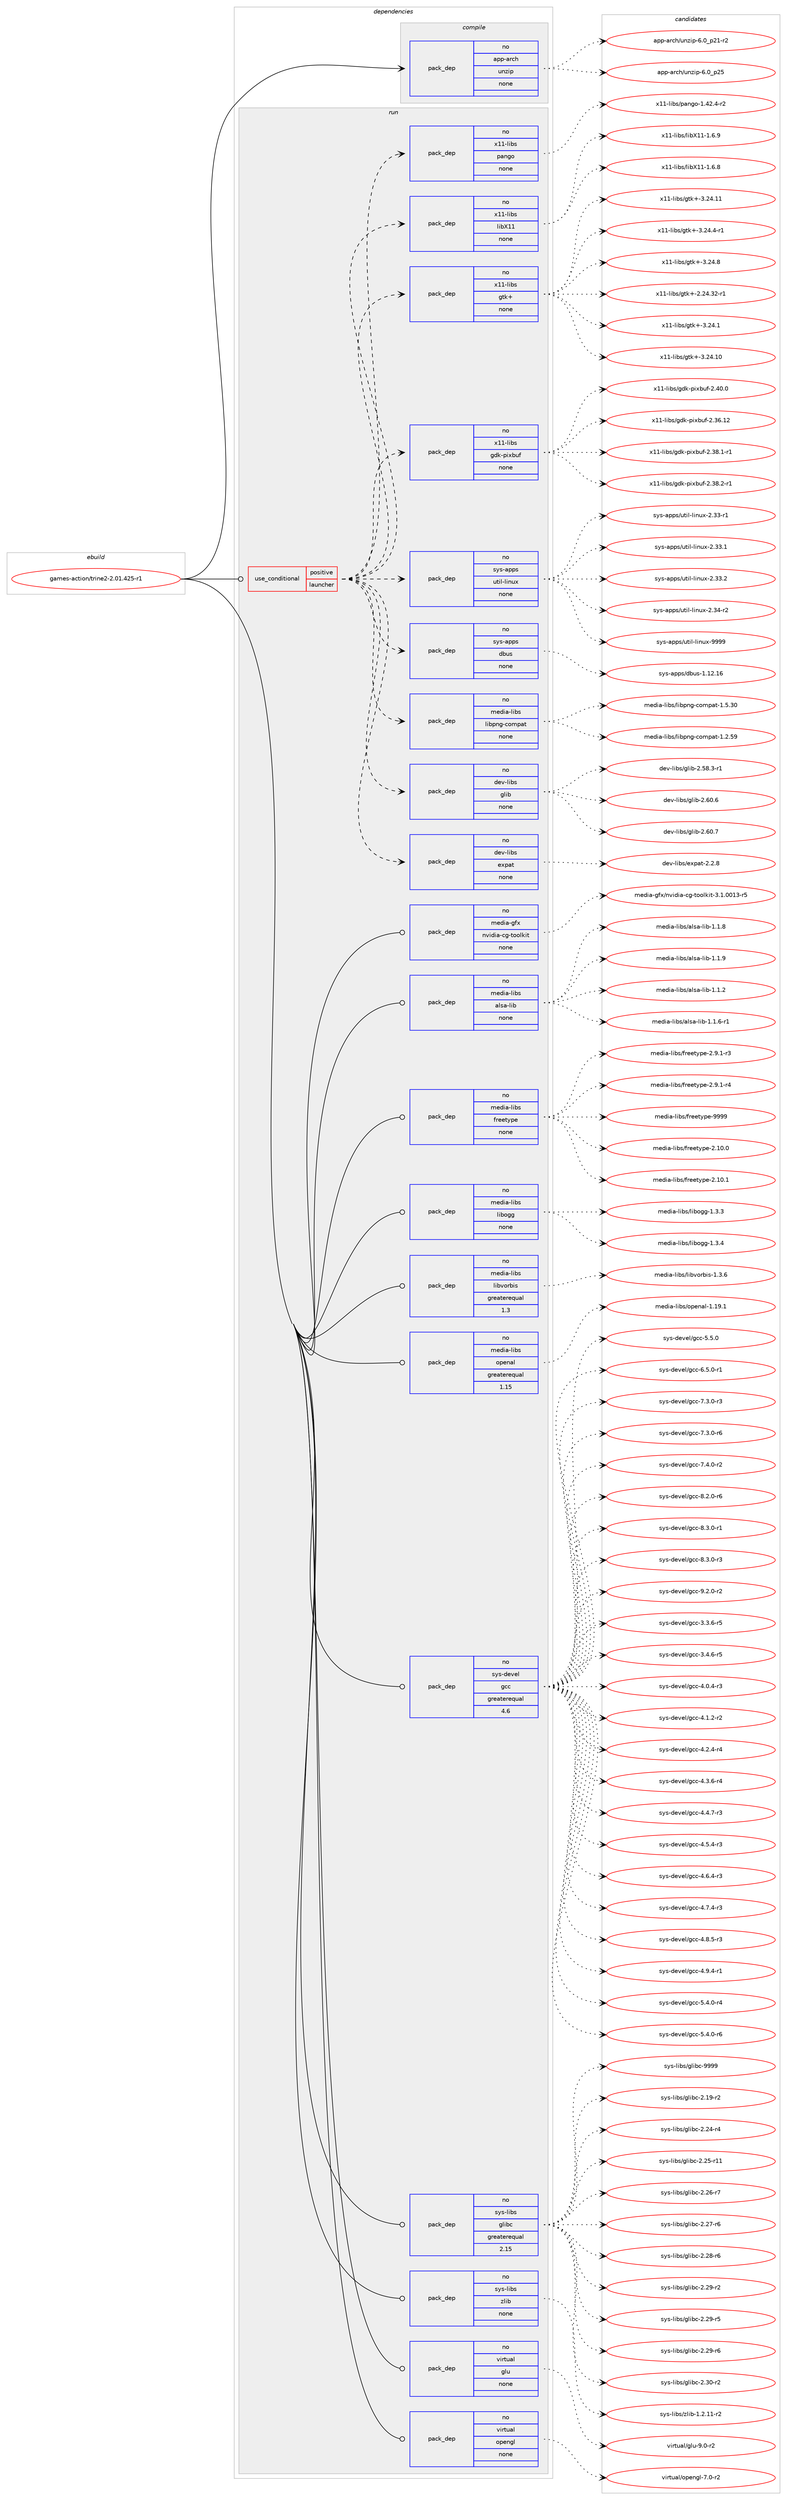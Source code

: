 digraph prolog {

# *************
# Graph options
# *************

newrank=true;
concentrate=true;
compound=true;
graph [rankdir=LR,fontname=Helvetica,fontsize=10,ranksep=1.5];#, ranksep=2.5, nodesep=0.2];
edge  [arrowhead=vee];
node  [fontname=Helvetica,fontsize=10];

# **********
# The ebuild
# **********

subgraph cluster_leftcol {
color=gray;
rank=same;
label=<<i>ebuild</i>>;
id [label="games-action/trine2-2.01.425-r1", color=red, width=4, href="../games-action/trine2-2.01.425-r1.svg"];
}

# ****************
# The dependencies
# ****************

subgraph cluster_midcol {
color=gray;
label=<<i>dependencies</i>>;
subgraph cluster_compile {
fillcolor="#eeeeee";
style=filled;
label=<<i>compile</i>>;
subgraph pack539895 {
dependency736324 [label=<<TABLE BORDER="0" CELLBORDER="1" CELLSPACING="0" CELLPADDING="4" WIDTH="220"><TR><TD ROWSPAN="6" CELLPADDING="30">pack_dep</TD></TR><TR><TD WIDTH="110">no</TD></TR><TR><TD>app-arch</TD></TR><TR><TD>unzip</TD></TR><TR><TD>none</TD></TR><TR><TD></TD></TR></TABLE>>, shape=none, color=blue];
}
id:e -> dependency736324:w [weight=20,style="solid",arrowhead="vee"];
}
subgraph cluster_compileandrun {
fillcolor="#eeeeee";
style=filled;
label=<<i>compile and run</i>>;
}
subgraph cluster_run {
fillcolor="#eeeeee";
style=filled;
label=<<i>run</i>>;
subgraph cond184170 {
dependency736325 [label=<<TABLE BORDER="0" CELLBORDER="1" CELLSPACING="0" CELLPADDING="4"><TR><TD ROWSPAN="3" CELLPADDING="10">use_conditional</TD></TR><TR><TD>positive</TD></TR><TR><TD>launcher</TD></TR></TABLE>>, shape=none, color=red];
subgraph pack539896 {
dependency736326 [label=<<TABLE BORDER="0" CELLBORDER="1" CELLSPACING="0" CELLPADDING="4" WIDTH="220"><TR><TD ROWSPAN="6" CELLPADDING="30">pack_dep</TD></TR><TR><TD WIDTH="110">no</TD></TR><TR><TD>dev-libs</TD></TR><TR><TD>expat</TD></TR><TR><TD>none</TD></TR><TR><TD></TD></TR></TABLE>>, shape=none, color=blue];
}
dependency736325:e -> dependency736326:w [weight=20,style="dashed",arrowhead="vee"];
subgraph pack539897 {
dependency736327 [label=<<TABLE BORDER="0" CELLBORDER="1" CELLSPACING="0" CELLPADDING="4" WIDTH="220"><TR><TD ROWSPAN="6" CELLPADDING="30">pack_dep</TD></TR><TR><TD WIDTH="110">no</TD></TR><TR><TD>dev-libs</TD></TR><TR><TD>glib</TD></TR><TR><TD>none</TD></TR><TR><TD></TD></TR></TABLE>>, shape=none, color=blue];
}
dependency736325:e -> dependency736327:w [weight=20,style="dashed",arrowhead="vee"];
subgraph pack539898 {
dependency736328 [label=<<TABLE BORDER="0" CELLBORDER="1" CELLSPACING="0" CELLPADDING="4" WIDTH="220"><TR><TD ROWSPAN="6" CELLPADDING="30">pack_dep</TD></TR><TR><TD WIDTH="110">no</TD></TR><TR><TD>media-libs</TD></TR><TR><TD>libpng-compat</TD></TR><TR><TD>none</TD></TR><TR><TD></TD></TR></TABLE>>, shape=none, color=blue];
}
dependency736325:e -> dependency736328:w [weight=20,style="dashed",arrowhead="vee"];
subgraph pack539899 {
dependency736329 [label=<<TABLE BORDER="0" CELLBORDER="1" CELLSPACING="0" CELLPADDING="4" WIDTH="220"><TR><TD ROWSPAN="6" CELLPADDING="30">pack_dep</TD></TR><TR><TD WIDTH="110">no</TD></TR><TR><TD>sys-apps</TD></TR><TR><TD>dbus</TD></TR><TR><TD>none</TD></TR><TR><TD></TD></TR></TABLE>>, shape=none, color=blue];
}
dependency736325:e -> dependency736329:w [weight=20,style="dashed",arrowhead="vee"];
subgraph pack539900 {
dependency736330 [label=<<TABLE BORDER="0" CELLBORDER="1" CELLSPACING="0" CELLPADDING="4" WIDTH="220"><TR><TD ROWSPAN="6" CELLPADDING="30">pack_dep</TD></TR><TR><TD WIDTH="110">no</TD></TR><TR><TD>sys-apps</TD></TR><TR><TD>util-linux</TD></TR><TR><TD>none</TD></TR><TR><TD></TD></TR></TABLE>>, shape=none, color=blue];
}
dependency736325:e -> dependency736330:w [weight=20,style="dashed",arrowhead="vee"];
subgraph pack539901 {
dependency736331 [label=<<TABLE BORDER="0" CELLBORDER="1" CELLSPACING="0" CELLPADDING="4" WIDTH="220"><TR><TD ROWSPAN="6" CELLPADDING="30">pack_dep</TD></TR><TR><TD WIDTH="110">no</TD></TR><TR><TD>x11-libs</TD></TR><TR><TD>gdk-pixbuf</TD></TR><TR><TD>none</TD></TR><TR><TD></TD></TR></TABLE>>, shape=none, color=blue];
}
dependency736325:e -> dependency736331:w [weight=20,style="dashed",arrowhead="vee"];
subgraph pack539902 {
dependency736332 [label=<<TABLE BORDER="0" CELLBORDER="1" CELLSPACING="0" CELLPADDING="4" WIDTH="220"><TR><TD ROWSPAN="6" CELLPADDING="30">pack_dep</TD></TR><TR><TD WIDTH="110">no</TD></TR><TR><TD>x11-libs</TD></TR><TR><TD>gtk+</TD></TR><TR><TD>none</TD></TR><TR><TD></TD></TR></TABLE>>, shape=none, color=blue];
}
dependency736325:e -> dependency736332:w [weight=20,style="dashed",arrowhead="vee"];
subgraph pack539903 {
dependency736333 [label=<<TABLE BORDER="0" CELLBORDER="1" CELLSPACING="0" CELLPADDING="4" WIDTH="220"><TR><TD ROWSPAN="6" CELLPADDING="30">pack_dep</TD></TR><TR><TD WIDTH="110">no</TD></TR><TR><TD>x11-libs</TD></TR><TR><TD>libX11</TD></TR><TR><TD>none</TD></TR><TR><TD></TD></TR></TABLE>>, shape=none, color=blue];
}
dependency736325:e -> dependency736333:w [weight=20,style="dashed",arrowhead="vee"];
subgraph pack539904 {
dependency736334 [label=<<TABLE BORDER="0" CELLBORDER="1" CELLSPACING="0" CELLPADDING="4" WIDTH="220"><TR><TD ROWSPAN="6" CELLPADDING="30">pack_dep</TD></TR><TR><TD WIDTH="110">no</TD></TR><TR><TD>x11-libs</TD></TR><TR><TD>pango</TD></TR><TR><TD>none</TD></TR><TR><TD></TD></TR></TABLE>>, shape=none, color=blue];
}
dependency736325:e -> dependency736334:w [weight=20,style="dashed",arrowhead="vee"];
}
id:e -> dependency736325:w [weight=20,style="solid",arrowhead="odot"];
subgraph pack539905 {
dependency736335 [label=<<TABLE BORDER="0" CELLBORDER="1" CELLSPACING="0" CELLPADDING="4" WIDTH="220"><TR><TD ROWSPAN="6" CELLPADDING="30">pack_dep</TD></TR><TR><TD WIDTH="110">no</TD></TR><TR><TD>media-gfx</TD></TR><TR><TD>nvidia-cg-toolkit</TD></TR><TR><TD>none</TD></TR><TR><TD></TD></TR></TABLE>>, shape=none, color=blue];
}
id:e -> dependency736335:w [weight=20,style="solid",arrowhead="odot"];
subgraph pack539906 {
dependency736336 [label=<<TABLE BORDER="0" CELLBORDER="1" CELLSPACING="0" CELLPADDING="4" WIDTH="220"><TR><TD ROWSPAN="6" CELLPADDING="30">pack_dep</TD></TR><TR><TD WIDTH="110">no</TD></TR><TR><TD>media-libs</TD></TR><TR><TD>alsa-lib</TD></TR><TR><TD>none</TD></TR><TR><TD></TD></TR></TABLE>>, shape=none, color=blue];
}
id:e -> dependency736336:w [weight=20,style="solid",arrowhead="odot"];
subgraph pack539907 {
dependency736337 [label=<<TABLE BORDER="0" CELLBORDER="1" CELLSPACING="0" CELLPADDING="4" WIDTH="220"><TR><TD ROWSPAN="6" CELLPADDING="30">pack_dep</TD></TR><TR><TD WIDTH="110">no</TD></TR><TR><TD>media-libs</TD></TR><TR><TD>freetype</TD></TR><TR><TD>none</TD></TR><TR><TD></TD></TR></TABLE>>, shape=none, color=blue];
}
id:e -> dependency736337:w [weight=20,style="solid",arrowhead="odot"];
subgraph pack539908 {
dependency736338 [label=<<TABLE BORDER="0" CELLBORDER="1" CELLSPACING="0" CELLPADDING="4" WIDTH="220"><TR><TD ROWSPAN="6" CELLPADDING="30">pack_dep</TD></TR><TR><TD WIDTH="110">no</TD></TR><TR><TD>media-libs</TD></TR><TR><TD>libogg</TD></TR><TR><TD>none</TD></TR><TR><TD></TD></TR></TABLE>>, shape=none, color=blue];
}
id:e -> dependency736338:w [weight=20,style="solid",arrowhead="odot"];
subgraph pack539909 {
dependency736339 [label=<<TABLE BORDER="0" CELLBORDER="1" CELLSPACING="0" CELLPADDING="4" WIDTH="220"><TR><TD ROWSPAN="6" CELLPADDING="30">pack_dep</TD></TR><TR><TD WIDTH="110">no</TD></TR><TR><TD>media-libs</TD></TR><TR><TD>libvorbis</TD></TR><TR><TD>greaterequal</TD></TR><TR><TD>1.3</TD></TR></TABLE>>, shape=none, color=blue];
}
id:e -> dependency736339:w [weight=20,style="solid",arrowhead="odot"];
subgraph pack539910 {
dependency736340 [label=<<TABLE BORDER="0" CELLBORDER="1" CELLSPACING="0" CELLPADDING="4" WIDTH="220"><TR><TD ROWSPAN="6" CELLPADDING="30">pack_dep</TD></TR><TR><TD WIDTH="110">no</TD></TR><TR><TD>media-libs</TD></TR><TR><TD>openal</TD></TR><TR><TD>greaterequal</TD></TR><TR><TD>1.15</TD></TR></TABLE>>, shape=none, color=blue];
}
id:e -> dependency736340:w [weight=20,style="solid",arrowhead="odot"];
subgraph pack539911 {
dependency736341 [label=<<TABLE BORDER="0" CELLBORDER="1" CELLSPACING="0" CELLPADDING="4" WIDTH="220"><TR><TD ROWSPAN="6" CELLPADDING="30">pack_dep</TD></TR><TR><TD WIDTH="110">no</TD></TR><TR><TD>sys-devel</TD></TR><TR><TD>gcc</TD></TR><TR><TD>greaterequal</TD></TR><TR><TD>4.6</TD></TR></TABLE>>, shape=none, color=blue];
}
id:e -> dependency736341:w [weight=20,style="solid",arrowhead="odot"];
subgraph pack539912 {
dependency736342 [label=<<TABLE BORDER="0" CELLBORDER="1" CELLSPACING="0" CELLPADDING="4" WIDTH="220"><TR><TD ROWSPAN="6" CELLPADDING="30">pack_dep</TD></TR><TR><TD WIDTH="110">no</TD></TR><TR><TD>sys-libs</TD></TR><TR><TD>glibc</TD></TR><TR><TD>greaterequal</TD></TR><TR><TD>2.15</TD></TR></TABLE>>, shape=none, color=blue];
}
id:e -> dependency736342:w [weight=20,style="solid",arrowhead="odot"];
subgraph pack539913 {
dependency736343 [label=<<TABLE BORDER="0" CELLBORDER="1" CELLSPACING="0" CELLPADDING="4" WIDTH="220"><TR><TD ROWSPAN="6" CELLPADDING="30">pack_dep</TD></TR><TR><TD WIDTH="110">no</TD></TR><TR><TD>sys-libs</TD></TR><TR><TD>zlib</TD></TR><TR><TD>none</TD></TR><TR><TD></TD></TR></TABLE>>, shape=none, color=blue];
}
id:e -> dependency736343:w [weight=20,style="solid",arrowhead="odot"];
subgraph pack539914 {
dependency736344 [label=<<TABLE BORDER="0" CELLBORDER="1" CELLSPACING="0" CELLPADDING="4" WIDTH="220"><TR><TD ROWSPAN="6" CELLPADDING="30">pack_dep</TD></TR><TR><TD WIDTH="110">no</TD></TR><TR><TD>virtual</TD></TR><TR><TD>glu</TD></TR><TR><TD>none</TD></TR><TR><TD></TD></TR></TABLE>>, shape=none, color=blue];
}
id:e -> dependency736344:w [weight=20,style="solid",arrowhead="odot"];
subgraph pack539915 {
dependency736345 [label=<<TABLE BORDER="0" CELLBORDER="1" CELLSPACING="0" CELLPADDING="4" WIDTH="220"><TR><TD ROWSPAN="6" CELLPADDING="30">pack_dep</TD></TR><TR><TD WIDTH="110">no</TD></TR><TR><TD>virtual</TD></TR><TR><TD>opengl</TD></TR><TR><TD>none</TD></TR><TR><TD></TD></TR></TABLE>>, shape=none, color=blue];
}
id:e -> dependency736345:w [weight=20,style="solid",arrowhead="odot"];
}
}

# **************
# The candidates
# **************

subgraph cluster_choices {
rank=same;
color=gray;
label=<<i>candidates</i>>;

subgraph choice539895 {
color=black;
nodesep=1;
choice9711211245971149910447117110122105112455446489511250494511450 [label="app-arch/unzip-6.0_p21-r2", color=red, width=4,href="../app-arch/unzip-6.0_p21-r2.svg"];
choice971121124597114991044711711012210511245544648951125053 [label="app-arch/unzip-6.0_p25", color=red, width=4,href="../app-arch/unzip-6.0_p25.svg"];
dependency736324:e -> choice9711211245971149910447117110122105112455446489511250494511450:w [style=dotted,weight="100"];
dependency736324:e -> choice971121124597114991044711711012210511245544648951125053:w [style=dotted,weight="100"];
}
subgraph choice539896 {
color=black;
nodesep=1;
choice10010111845108105981154710112011297116455046504656 [label="dev-libs/expat-2.2.8", color=red, width=4,href="../dev-libs/expat-2.2.8.svg"];
dependency736326:e -> choice10010111845108105981154710112011297116455046504656:w [style=dotted,weight="100"];
}
subgraph choice539897 {
color=black;
nodesep=1;
choice10010111845108105981154710310810598455046535646514511449 [label="dev-libs/glib-2.58.3-r1", color=red, width=4,href="../dev-libs/glib-2.58.3-r1.svg"];
choice1001011184510810598115471031081059845504654484654 [label="dev-libs/glib-2.60.6", color=red, width=4,href="../dev-libs/glib-2.60.6.svg"];
choice1001011184510810598115471031081059845504654484655 [label="dev-libs/glib-2.60.7", color=red, width=4,href="../dev-libs/glib-2.60.7.svg"];
dependency736327:e -> choice10010111845108105981154710310810598455046535646514511449:w [style=dotted,weight="100"];
dependency736327:e -> choice1001011184510810598115471031081059845504654484654:w [style=dotted,weight="100"];
dependency736327:e -> choice1001011184510810598115471031081059845504654484655:w [style=dotted,weight="100"];
}
subgraph choice539898 {
color=black;
nodesep=1;
choice109101100105974510810598115471081059811211010345991111091129711645494650465357 [label="media-libs/libpng-compat-1.2.59", color=red, width=4,href="../media-libs/libpng-compat-1.2.59.svg"];
choice109101100105974510810598115471081059811211010345991111091129711645494653465148 [label="media-libs/libpng-compat-1.5.30", color=red, width=4,href="../media-libs/libpng-compat-1.5.30.svg"];
dependency736328:e -> choice109101100105974510810598115471081059811211010345991111091129711645494650465357:w [style=dotted,weight="100"];
dependency736328:e -> choice109101100105974510810598115471081059811211010345991111091129711645494653465148:w [style=dotted,weight="100"];
}
subgraph choice539899 {
color=black;
nodesep=1;
choice115121115459711211211547100981171154549464950464954 [label="sys-apps/dbus-1.12.16", color=red, width=4,href="../sys-apps/dbus-1.12.16.svg"];
dependency736329:e -> choice115121115459711211211547100981171154549464950464954:w [style=dotted,weight="100"];
}
subgraph choice539900 {
color=black;
nodesep=1;
choice1151211154597112112115471171161051084510810511011712045504651514511449 [label="sys-apps/util-linux-2.33-r1", color=red, width=4,href="../sys-apps/util-linux-2.33-r1.svg"];
choice1151211154597112112115471171161051084510810511011712045504651514649 [label="sys-apps/util-linux-2.33.1", color=red, width=4,href="../sys-apps/util-linux-2.33.1.svg"];
choice1151211154597112112115471171161051084510810511011712045504651514650 [label="sys-apps/util-linux-2.33.2", color=red, width=4,href="../sys-apps/util-linux-2.33.2.svg"];
choice1151211154597112112115471171161051084510810511011712045504651524511450 [label="sys-apps/util-linux-2.34-r2", color=red, width=4,href="../sys-apps/util-linux-2.34-r2.svg"];
choice115121115459711211211547117116105108451081051101171204557575757 [label="sys-apps/util-linux-9999", color=red, width=4,href="../sys-apps/util-linux-9999.svg"];
dependency736330:e -> choice1151211154597112112115471171161051084510810511011712045504651514511449:w [style=dotted,weight="100"];
dependency736330:e -> choice1151211154597112112115471171161051084510810511011712045504651514649:w [style=dotted,weight="100"];
dependency736330:e -> choice1151211154597112112115471171161051084510810511011712045504651514650:w [style=dotted,weight="100"];
dependency736330:e -> choice1151211154597112112115471171161051084510810511011712045504651524511450:w [style=dotted,weight="100"];
dependency736330:e -> choice115121115459711211211547117116105108451081051101171204557575757:w [style=dotted,weight="100"];
}
subgraph choice539901 {
color=black;
nodesep=1;
choice120494945108105981154710310010745112105120981171024550465154464950 [label="x11-libs/gdk-pixbuf-2.36.12", color=red, width=4,href="../x11-libs/gdk-pixbuf-2.36.12.svg"];
choice12049494510810598115471031001074511210512098117102455046515646494511449 [label="x11-libs/gdk-pixbuf-2.38.1-r1", color=red, width=4,href="../x11-libs/gdk-pixbuf-2.38.1-r1.svg"];
choice12049494510810598115471031001074511210512098117102455046515646504511449 [label="x11-libs/gdk-pixbuf-2.38.2-r1", color=red, width=4,href="../x11-libs/gdk-pixbuf-2.38.2-r1.svg"];
choice1204949451081059811547103100107451121051209811710245504652484648 [label="x11-libs/gdk-pixbuf-2.40.0", color=red, width=4,href="../x11-libs/gdk-pixbuf-2.40.0.svg"];
dependency736331:e -> choice120494945108105981154710310010745112105120981171024550465154464950:w [style=dotted,weight="100"];
dependency736331:e -> choice12049494510810598115471031001074511210512098117102455046515646494511449:w [style=dotted,weight="100"];
dependency736331:e -> choice12049494510810598115471031001074511210512098117102455046515646504511449:w [style=dotted,weight="100"];
dependency736331:e -> choice1204949451081059811547103100107451121051209811710245504652484648:w [style=dotted,weight="100"];
}
subgraph choice539902 {
color=black;
nodesep=1;
choice12049494510810598115471031161074345504650524651504511449 [label="x11-libs/gtk+-2.24.32-r1", color=red, width=4,href="../x11-libs/gtk+-2.24.32-r1.svg"];
choice12049494510810598115471031161074345514650524649 [label="x11-libs/gtk+-3.24.1", color=red, width=4,href="../x11-libs/gtk+-3.24.1.svg"];
choice1204949451081059811547103116107434551465052464948 [label="x11-libs/gtk+-3.24.10", color=red, width=4,href="../x11-libs/gtk+-3.24.10.svg"];
choice1204949451081059811547103116107434551465052464949 [label="x11-libs/gtk+-3.24.11", color=red, width=4,href="../x11-libs/gtk+-3.24.11.svg"];
choice120494945108105981154710311610743455146505246524511449 [label="x11-libs/gtk+-3.24.4-r1", color=red, width=4,href="../x11-libs/gtk+-3.24.4-r1.svg"];
choice12049494510810598115471031161074345514650524656 [label="x11-libs/gtk+-3.24.8", color=red, width=4,href="../x11-libs/gtk+-3.24.8.svg"];
dependency736332:e -> choice12049494510810598115471031161074345504650524651504511449:w [style=dotted,weight="100"];
dependency736332:e -> choice12049494510810598115471031161074345514650524649:w [style=dotted,weight="100"];
dependency736332:e -> choice1204949451081059811547103116107434551465052464948:w [style=dotted,weight="100"];
dependency736332:e -> choice1204949451081059811547103116107434551465052464949:w [style=dotted,weight="100"];
dependency736332:e -> choice120494945108105981154710311610743455146505246524511449:w [style=dotted,weight="100"];
dependency736332:e -> choice12049494510810598115471031161074345514650524656:w [style=dotted,weight="100"];
}
subgraph choice539903 {
color=black;
nodesep=1;
choice120494945108105981154710810598884949454946544656 [label="x11-libs/libX11-1.6.8", color=red, width=4,href="../x11-libs/libX11-1.6.8.svg"];
choice120494945108105981154710810598884949454946544657 [label="x11-libs/libX11-1.6.9", color=red, width=4,href="../x11-libs/libX11-1.6.9.svg"];
dependency736333:e -> choice120494945108105981154710810598884949454946544656:w [style=dotted,weight="100"];
dependency736333:e -> choice120494945108105981154710810598884949454946544657:w [style=dotted,weight="100"];
}
subgraph choice539904 {
color=black;
nodesep=1;
choice120494945108105981154711297110103111454946525046524511450 [label="x11-libs/pango-1.42.4-r2", color=red, width=4,href="../x11-libs/pango-1.42.4-r2.svg"];
dependency736334:e -> choice120494945108105981154711297110103111454946525046524511450:w [style=dotted,weight="100"];
}
subgraph choice539905 {
color=black;
nodesep=1;
choice109101100105974510310212047110118105100105974599103451161111111081071051164551464946484849514511453 [label="media-gfx/nvidia-cg-toolkit-3.1.0013-r5", color=red, width=4,href="../media-gfx/nvidia-cg-toolkit-3.1.0013-r5.svg"];
dependency736335:e -> choice109101100105974510310212047110118105100105974599103451161111111081071051164551464946484849514511453:w [style=dotted,weight="100"];
}
subgraph choice539906 {
color=black;
nodesep=1;
choice1091011001059745108105981154797108115974510810598454946494650 [label="media-libs/alsa-lib-1.1.2", color=red, width=4,href="../media-libs/alsa-lib-1.1.2.svg"];
choice10910110010597451081059811547971081159745108105984549464946544511449 [label="media-libs/alsa-lib-1.1.6-r1", color=red, width=4,href="../media-libs/alsa-lib-1.1.6-r1.svg"];
choice1091011001059745108105981154797108115974510810598454946494656 [label="media-libs/alsa-lib-1.1.8", color=red, width=4,href="../media-libs/alsa-lib-1.1.8.svg"];
choice1091011001059745108105981154797108115974510810598454946494657 [label="media-libs/alsa-lib-1.1.9", color=red, width=4,href="../media-libs/alsa-lib-1.1.9.svg"];
dependency736336:e -> choice1091011001059745108105981154797108115974510810598454946494650:w [style=dotted,weight="100"];
dependency736336:e -> choice10910110010597451081059811547971081159745108105984549464946544511449:w [style=dotted,weight="100"];
dependency736336:e -> choice1091011001059745108105981154797108115974510810598454946494656:w [style=dotted,weight="100"];
dependency736336:e -> choice1091011001059745108105981154797108115974510810598454946494657:w [style=dotted,weight="100"];
}
subgraph choice539907 {
color=black;
nodesep=1;
choice1091011001059745108105981154710211410110111612111210145504649484648 [label="media-libs/freetype-2.10.0", color=red, width=4,href="../media-libs/freetype-2.10.0.svg"];
choice1091011001059745108105981154710211410110111612111210145504649484649 [label="media-libs/freetype-2.10.1", color=red, width=4,href="../media-libs/freetype-2.10.1.svg"];
choice109101100105974510810598115471021141011011161211121014550465746494511451 [label="media-libs/freetype-2.9.1-r3", color=red, width=4,href="../media-libs/freetype-2.9.1-r3.svg"];
choice109101100105974510810598115471021141011011161211121014550465746494511452 [label="media-libs/freetype-2.9.1-r4", color=red, width=4,href="../media-libs/freetype-2.9.1-r4.svg"];
choice109101100105974510810598115471021141011011161211121014557575757 [label="media-libs/freetype-9999", color=red, width=4,href="../media-libs/freetype-9999.svg"];
dependency736337:e -> choice1091011001059745108105981154710211410110111612111210145504649484648:w [style=dotted,weight="100"];
dependency736337:e -> choice1091011001059745108105981154710211410110111612111210145504649484649:w [style=dotted,weight="100"];
dependency736337:e -> choice109101100105974510810598115471021141011011161211121014550465746494511451:w [style=dotted,weight="100"];
dependency736337:e -> choice109101100105974510810598115471021141011011161211121014550465746494511452:w [style=dotted,weight="100"];
dependency736337:e -> choice109101100105974510810598115471021141011011161211121014557575757:w [style=dotted,weight="100"];
}
subgraph choice539908 {
color=black;
nodesep=1;
choice1091011001059745108105981154710810598111103103454946514651 [label="media-libs/libogg-1.3.3", color=red, width=4,href="../media-libs/libogg-1.3.3.svg"];
choice1091011001059745108105981154710810598111103103454946514652 [label="media-libs/libogg-1.3.4", color=red, width=4,href="../media-libs/libogg-1.3.4.svg"];
dependency736338:e -> choice1091011001059745108105981154710810598111103103454946514651:w [style=dotted,weight="100"];
dependency736338:e -> choice1091011001059745108105981154710810598111103103454946514652:w [style=dotted,weight="100"];
}
subgraph choice539909 {
color=black;
nodesep=1;
choice109101100105974510810598115471081059811811111498105115454946514654 [label="media-libs/libvorbis-1.3.6", color=red, width=4,href="../media-libs/libvorbis-1.3.6.svg"];
dependency736339:e -> choice109101100105974510810598115471081059811811111498105115454946514654:w [style=dotted,weight="100"];
}
subgraph choice539910 {
color=black;
nodesep=1;
choice109101100105974510810598115471111121011109710845494649574649 [label="media-libs/openal-1.19.1", color=red, width=4,href="../media-libs/openal-1.19.1.svg"];
dependency736340:e -> choice109101100105974510810598115471111121011109710845494649574649:w [style=dotted,weight="100"];
}
subgraph choice539911 {
color=black;
nodesep=1;
choice115121115451001011181011084710399994551465146544511453 [label="sys-devel/gcc-3.3.6-r5", color=red, width=4,href="../sys-devel/gcc-3.3.6-r5.svg"];
choice115121115451001011181011084710399994551465246544511453 [label="sys-devel/gcc-3.4.6-r5", color=red, width=4,href="../sys-devel/gcc-3.4.6-r5.svg"];
choice115121115451001011181011084710399994552464846524511451 [label="sys-devel/gcc-4.0.4-r3", color=red, width=4,href="../sys-devel/gcc-4.0.4-r3.svg"];
choice115121115451001011181011084710399994552464946504511450 [label="sys-devel/gcc-4.1.2-r2", color=red, width=4,href="../sys-devel/gcc-4.1.2-r2.svg"];
choice115121115451001011181011084710399994552465046524511452 [label="sys-devel/gcc-4.2.4-r4", color=red, width=4,href="../sys-devel/gcc-4.2.4-r4.svg"];
choice115121115451001011181011084710399994552465146544511452 [label="sys-devel/gcc-4.3.6-r4", color=red, width=4,href="../sys-devel/gcc-4.3.6-r4.svg"];
choice115121115451001011181011084710399994552465246554511451 [label="sys-devel/gcc-4.4.7-r3", color=red, width=4,href="../sys-devel/gcc-4.4.7-r3.svg"];
choice115121115451001011181011084710399994552465346524511451 [label="sys-devel/gcc-4.5.4-r3", color=red, width=4,href="../sys-devel/gcc-4.5.4-r3.svg"];
choice115121115451001011181011084710399994552465446524511451 [label="sys-devel/gcc-4.6.4-r3", color=red, width=4,href="../sys-devel/gcc-4.6.4-r3.svg"];
choice115121115451001011181011084710399994552465546524511451 [label="sys-devel/gcc-4.7.4-r3", color=red, width=4,href="../sys-devel/gcc-4.7.4-r3.svg"];
choice115121115451001011181011084710399994552465646534511451 [label="sys-devel/gcc-4.8.5-r3", color=red, width=4,href="../sys-devel/gcc-4.8.5-r3.svg"];
choice115121115451001011181011084710399994552465746524511449 [label="sys-devel/gcc-4.9.4-r1", color=red, width=4,href="../sys-devel/gcc-4.9.4-r1.svg"];
choice115121115451001011181011084710399994553465246484511452 [label="sys-devel/gcc-5.4.0-r4", color=red, width=4,href="../sys-devel/gcc-5.4.0-r4.svg"];
choice115121115451001011181011084710399994553465246484511454 [label="sys-devel/gcc-5.4.0-r6", color=red, width=4,href="../sys-devel/gcc-5.4.0-r6.svg"];
choice11512111545100101118101108471039999455346534648 [label="sys-devel/gcc-5.5.0", color=red, width=4,href="../sys-devel/gcc-5.5.0.svg"];
choice115121115451001011181011084710399994554465346484511449 [label="sys-devel/gcc-6.5.0-r1", color=red, width=4,href="../sys-devel/gcc-6.5.0-r1.svg"];
choice115121115451001011181011084710399994555465146484511451 [label="sys-devel/gcc-7.3.0-r3", color=red, width=4,href="../sys-devel/gcc-7.3.0-r3.svg"];
choice115121115451001011181011084710399994555465146484511454 [label="sys-devel/gcc-7.3.0-r6", color=red, width=4,href="../sys-devel/gcc-7.3.0-r6.svg"];
choice115121115451001011181011084710399994555465246484511450 [label="sys-devel/gcc-7.4.0-r2", color=red, width=4,href="../sys-devel/gcc-7.4.0-r2.svg"];
choice115121115451001011181011084710399994556465046484511454 [label="sys-devel/gcc-8.2.0-r6", color=red, width=4,href="../sys-devel/gcc-8.2.0-r6.svg"];
choice115121115451001011181011084710399994556465146484511449 [label="sys-devel/gcc-8.3.0-r1", color=red, width=4,href="../sys-devel/gcc-8.3.0-r1.svg"];
choice115121115451001011181011084710399994556465146484511451 [label="sys-devel/gcc-8.3.0-r3", color=red, width=4,href="../sys-devel/gcc-8.3.0-r3.svg"];
choice115121115451001011181011084710399994557465046484511450 [label="sys-devel/gcc-9.2.0-r2", color=red, width=4,href="../sys-devel/gcc-9.2.0-r2.svg"];
dependency736341:e -> choice115121115451001011181011084710399994551465146544511453:w [style=dotted,weight="100"];
dependency736341:e -> choice115121115451001011181011084710399994551465246544511453:w [style=dotted,weight="100"];
dependency736341:e -> choice115121115451001011181011084710399994552464846524511451:w [style=dotted,weight="100"];
dependency736341:e -> choice115121115451001011181011084710399994552464946504511450:w [style=dotted,weight="100"];
dependency736341:e -> choice115121115451001011181011084710399994552465046524511452:w [style=dotted,weight="100"];
dependency736341:e -> choice115121115451001011181011084710399994552465146544511452:w [style=dotted,weight="100"];
dependency736341:e -> choice115121115451001011181011084710399994552465246554511451:w [style=dotted,weight="100"];
dependency736341:e -> choice115121115451001011181011084710399994552465346524511451:w [style=dotted,weight="100"];
dependency736341:e -> choice115121115451001011181011084710399994552465446524511451:w [style=dotted,weight="100"];
dependency736341:e -> choice115121115451001011181011084710399994552465546524511451:w [style=dotted,weight="100"];
dependency736341:e -> choice115121115451001011181011084710399994552465646534511451:w [style=dotted,weight="100"];
dependency736341:e -> choice115121115451001011181011084710399994552465746524511449:w [style=dotted,weight="100"];
dependency736341:e -> choice115121115451001011181011084710399994553465246484511452:w [style=dotted,weight="100"];
dependency736341:e -> choice115121115451001011181011084710399994553465246484511454:w [style=dotted,weight="100"];
dependency736341:e -> choice11512111545100101118101108471039999455346534648:w [style=dotted,weight="100"];
dependency736341:e -> choice115121115451001011181011084710399994554465346484511449:w [style=dotted,weight="100"];
dependency736341:e -> choice115121115451001011181011084710399994555465146484511451:w [style=dotted,weight="100"];
dependency736341:e -> choice115121115451001011181011084710399994555465146484511454:w [style=dotted,weight="100"];
dependency736341:e -> choice115121115451001011181011084710399994555465246484511450:w [style=dotted,weight="100"];
dependency736341:e -> choice115121115451001011181011084710399994556465046484511454:w [style=dotted,weight="100"];
dependency736341:e -> choice115121115451001011181011084710399994556465146484511449:w [style=dotted,weight="100"];
dependency736341:e -> choice115121115451001011181011084710399994556465146484511451:w [style=dotted,weight="100"];
dependency736341:e -> choice115121115451001011181011084710399994557465046484511450:w [style=dotted,weight="100"];
}
subgraph choice539912 {
color=black;
nodesep=1;
choice115121115451081059811547103108105989945504649574511450 [label="sys-libs/glibc-2.19-r2", color=red, width=4,href="../sys-libs/glibc-2.19-r2.svg"];
choice115121115451081059811547103108105989945504650524511452 [label="sys-libs/glibc-2.24-r4", color=red, width=4,href="../sys-libs/glibc-2.24-r4.svg"];
choice11512111545108105981154710310810598994550465053451144949 [label="sys-libs/glibc-2.25-r11", color=red, width=4,href="../sys-libs/glibc-2.25-r11.svg"];
choice115121115451081059811547103108105989945504650544511455 [label="sys-libs/glibc-2.26-r7", color=red, width=4,href="../sys-libs/glibc-2.26-r7.svg"];
choice115121115451081059811547103108105989945504650554511454 [label="sys-libs/glibc-2.27-r6", color=red, width=4,href="../sys-libs/glibc-2.27-r6.svg"];
choice115121115451081059811547103108105989945504650564511454 [label="sys-libs/glibc-2.28-r6", color=red, width=4,href="../sys-libs/glibc-2.28-r6.svg"];
choice115121115451081059811547103108105989945504650574511450 [label="sys-libs/glibc-2.29-r2", color=red, width=4,href="../sys-libs/glibc-2.29-r2.svg"];
choice115121115451081059811547103108105989945504650574511453 [label="sys-libs/glibc-2.29-r5", color=red, width=4,href="../sys-libs/glibc-2.29-r5.svg"];
choice115121115451081059811547103108105989945504650574511454 [label="sys-libs/glibc-2.29-r6", color=red, width=4,href="../sys-libs/glibc-2.29-r6.svg"];
choice115121115451081059811547103108105989945504651484511450 [label="sys-libs/glibc-2.30-r2", color=red, width=4,href="../sys-libs/glibc-2.30-r2.svg"];
choice11512111545108105981154710310810598994557575757 [label="sys-libs/glibc-9999", color=red, width=4,href="../sys-libs/glibc-9999.svg"];
dependency736342:e -> choice115121115451081059811547103108105989945504649574511450:w [style=dotted,weight="100"];
dependency736342:e -> choice115121115451081059811547103108105989945504650524511452:w [style=dotted,weight="100"];
dependency736342:e -> choice11512111545108105981154710310810598994550465053451144949:w [style=dotted,weight="100"];
dependency736342:e -> choice115121115451081059811547103108105989945504650544511455:w [style=dotted,weight="100"];
dependency736342:e -> choice115121115451081059811547103108105989945504650554511454:w [style=dotted,weight="100"];
dependency736342:e -> choice115121115451081059811547103108105989945504650564511454:w [style=dotted,weight="100"];
dependency736342:e -> choice115121115451081059811547103108105989945504650574511450:w [style=dotted,weight="100"];
dependency736342:e -> choice115121115451081059811547103108105989945504650574511453:w [style=dotted,weight="100"];
dependency736342:e -> choice115121115451081059811547103108105989945504650574511454:w [style=dotted,weight="100"];
dependency736342:e -> choice115121115451081059811547103108105989945504651484511450:w [style=dotted,weight="100"];
dependency736342:e -> choice11512111545108105981154710310810598994557575757:w [style=dotted,weight="100"];
}
subgraph choice539913 {
color=black;
nodesep=1;
choice11512111545108105981154712210810598454946504649494511450 [label="sys-libs/zlib-1.2.11-r2", color=red, width=4,href="../sys-libs/zlib-1.2.11-r2.svg"];
dependency736343:e -> choice11512111545108105981154712210810598454946504649494511450:w [style=dotted,weight="100"];
}
subgraph choice539914 {
color=black;
nodesep=1;
choice1181051141161179710847103108117455746484511450 [label="virtual/glu-9.0-r2", color=red, width=4,href="../virtual/glu-9.0-r2.svg"];
dependency736344:e -> choice1181051141161179710847103108117455746484511450:w [style=dotted,weight="100"];
}
subgraph choice539915 {
color=black;
nodesep=1;
choice1181051141161179710847111112101110103108455546484511450 [label="virtual/opengl-7.0-r2", color=red, width=4,href="../virtual/opengl-7.0-r2.svg"];
dependency736345:e -> choice1181051141161179710847111112101110103108455546484511450:w [style=dotted,weight="100"];
}
}

}
